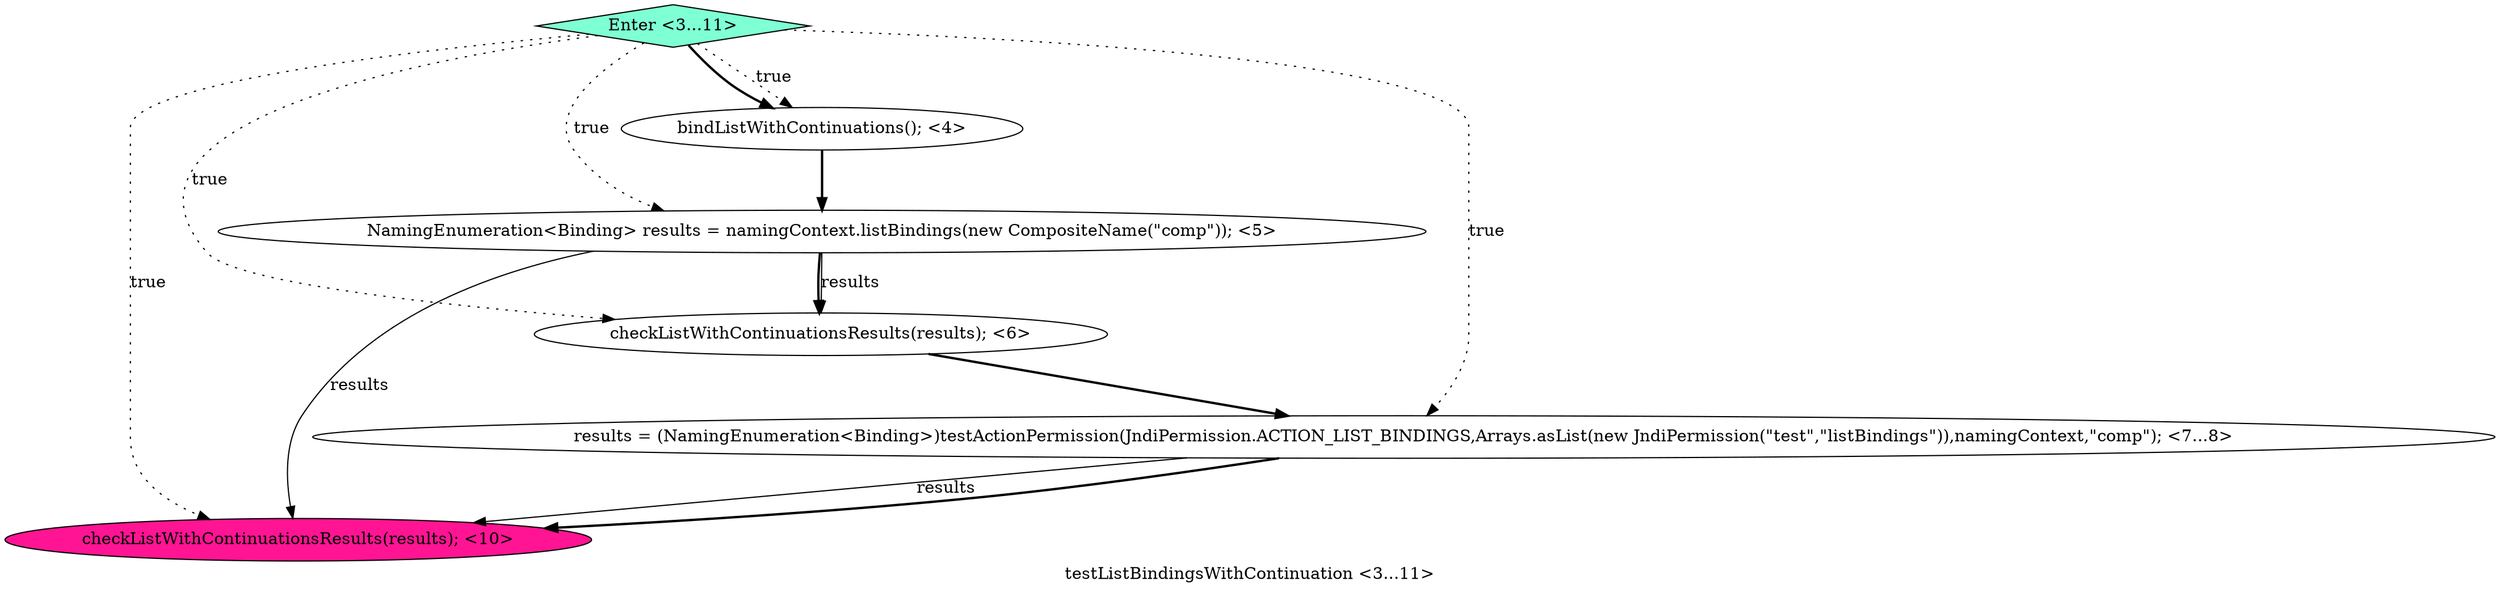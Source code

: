 digraph PDG {
label = "testListBindingsWithContinuation <3...11>";
0.0 [style = filled, label = "bindListWithContinuations(); <4>", fillcolor = white, shape = ellipse];
0.2 [style = filled, label = "checkListWithContinuationsResults(results); <6>", fillcolor = white, shape = ellipse];
0.5 [style = filled, label = "Enter <3...11>", fillcolor = aquamarine, shape = diamond];
0.3 [style = filled, label = "results = (NamingEnumeration<Binding>)testActionPermission(JndiPermission.ACTION_LIST_BINDINGS,Arrays.asList(new JndiPermission(\"test\",\"listBindings\")),namingContext,\"comp\"); <7...8>", fillcolor = white, shape = ellipse];
0.4 [style = filled, label = "checkListWithContinuationsResults(results); <10>", fillcolor = deeppink, shape = ellipse];
0.1 [style = filled, label = "NamingEnumeration<Binding> results = namingContext.listBindings(new CompositeName(\"comp\")); <5>", fillcolor = white, shape = ellipse];
0.0 -> 0.1 [style = bold, label=""];
0.1 -> 0.2 [style = solid, label="results"];
0.1 -> 0.2 [style = bold, label=""];
0.1 -> 0.4 [style = solid, label="results"];
0.2 -> 0.3 [style = bold, label=""];
0.3 -> 0.4 [style = solid, label="results"];
0.3 -> 0.4 [style = bold, label=""];
0.5 -> 0.0 [style = dotted, label="true"];
0.5 -> 0.0 [style = bold, label=""];
0.5 -> 0.1 [style = dotted, label="true"];
0.5 -> 0.2 [style = dotted, label="true"];
0.5 -> 0.3 [style = dotted, label="true"];
0.5 -> 0.4 [style = dotted, label="true"];
}
